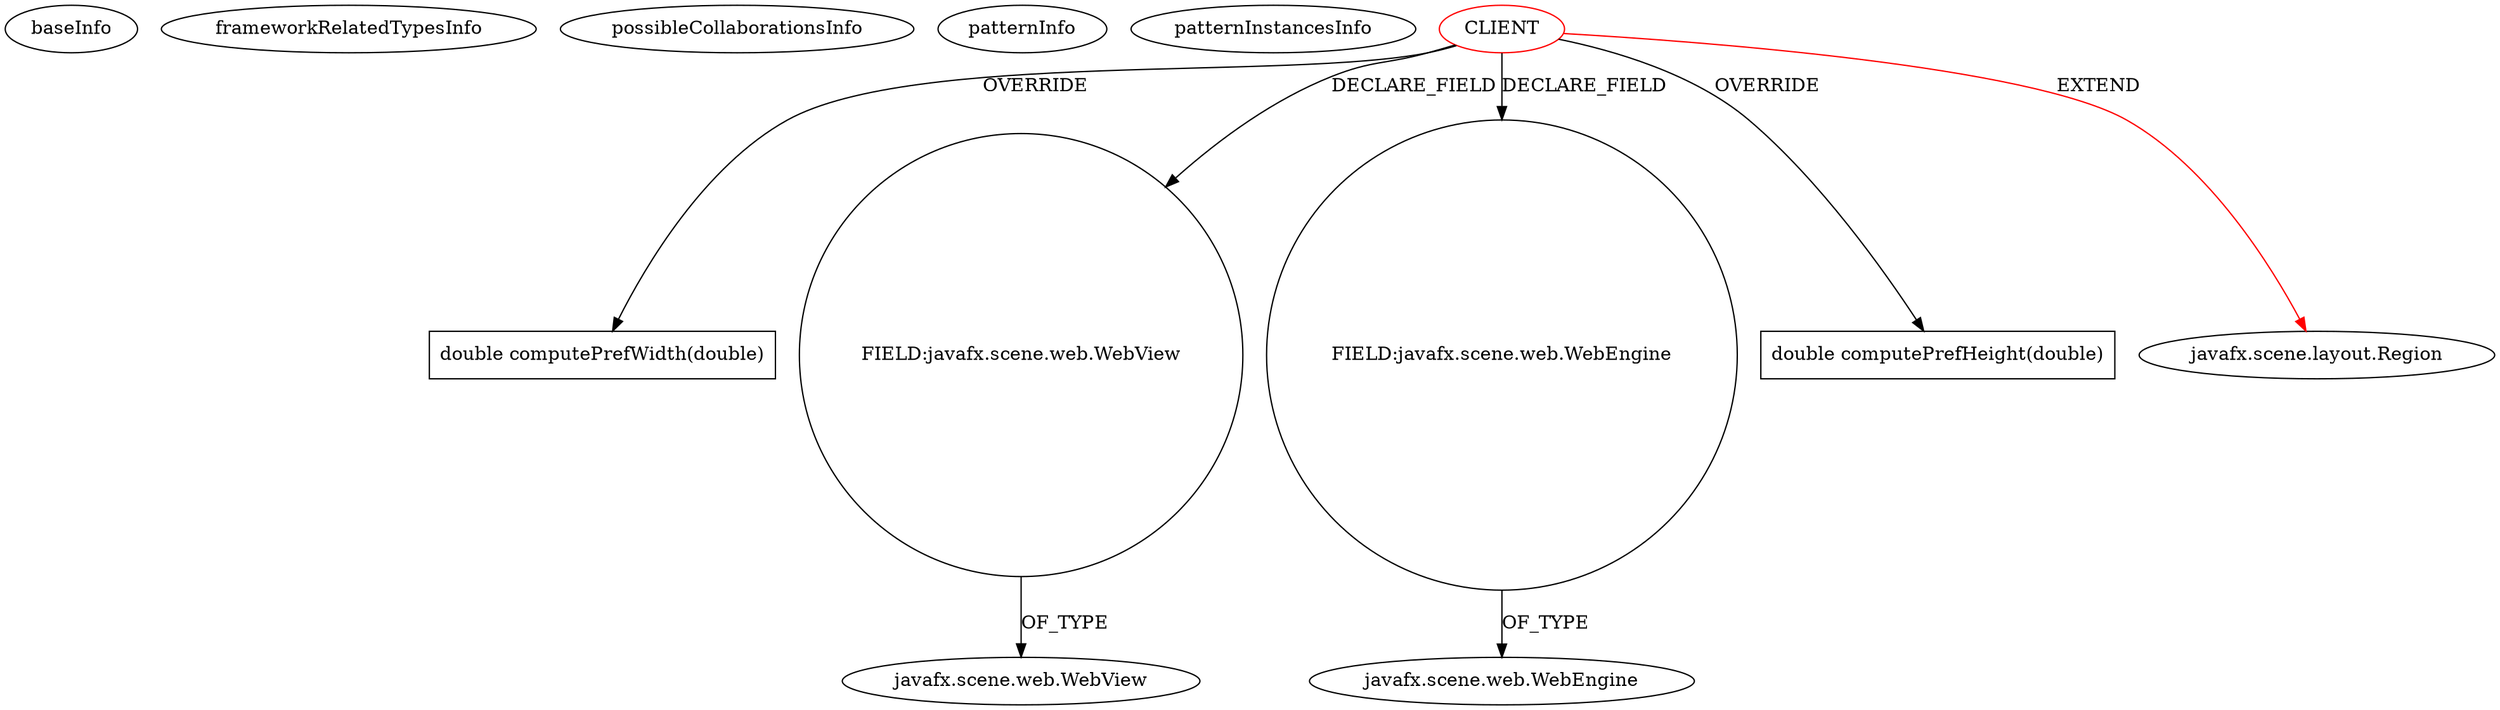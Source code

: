 digraph {
baseInfo[graphId=3585,category="pattern",isAnonymous=false,possibleRelation=false]
frameworkRelatedTypesInfo[0="javafx.scene.layout.Region"]
possibleCollaborationsInfo[]
patternInfo[frequency=3.0,patternRootClient=0]
patternInstancesInfo[0="mrempala-sp~/mrempala-sp/sp-master/src/application/VcWebWindow.java~Browser~3678",1="cassisnaro-AMMM_project~/cassisnaro-AMMM_project/AMMM_project-master/src/sample/WebViewSample.java~Browser~2269",2="Williamgood-CST517-VR~/Williamgood-CST517-VR/CST517-VR-master/src/Browser.java~Browser~1604"]
6[label="double computePrefWidth(double)",vertexType="OVERRIDING_METHOD_DECLARATION",isFrameworkType=false,shape=box]
0[label="CLIENT",vertexType="ROOT_CLIENT_CLASS_DECLARATION",isFrameworkType=false,color=red]
2[label="FIELD:javafx.scene.web.WebView",vertexType="FIELD_DECLARATION",isFrameworkType=false,shape=circle]
4[label="FIELD:javafx.scene.web.WebEngine",vertexType="FIELD_DECLARATION",isFrameworkType=false,shape=circle]
7[label="double computePrefHeight(double)",vertexType="OVERRIDING_METHOD_DECLARATION",isFrameworkType=false,shape=box]
1[label="javafx.scene.layout.Region",vertexType="FRAMEWORK_CLASS_TYPE",isFrameworkType=false]
5[label="javafx.scene.web.WebEngine",vertexType="FRAMEWORK_CLASS_TYPE",isFrameworkType=false]
3[label="javafx.scene.web.WebView",vertexType="FRAMEWORK_CLASS_TYPE",isFrameworkType=false]
4->5[label="OF_TYPE"]
0->6[label="OVERRIDE"]
0->1[label="EXTEND",color=red]
0->7[label="OVERRIDE"]
0->2[label="DECLARE_FIELD"]
0->4[label="DECLARE_FIELD"]
2->3[label="OF_TYPE"]
}
